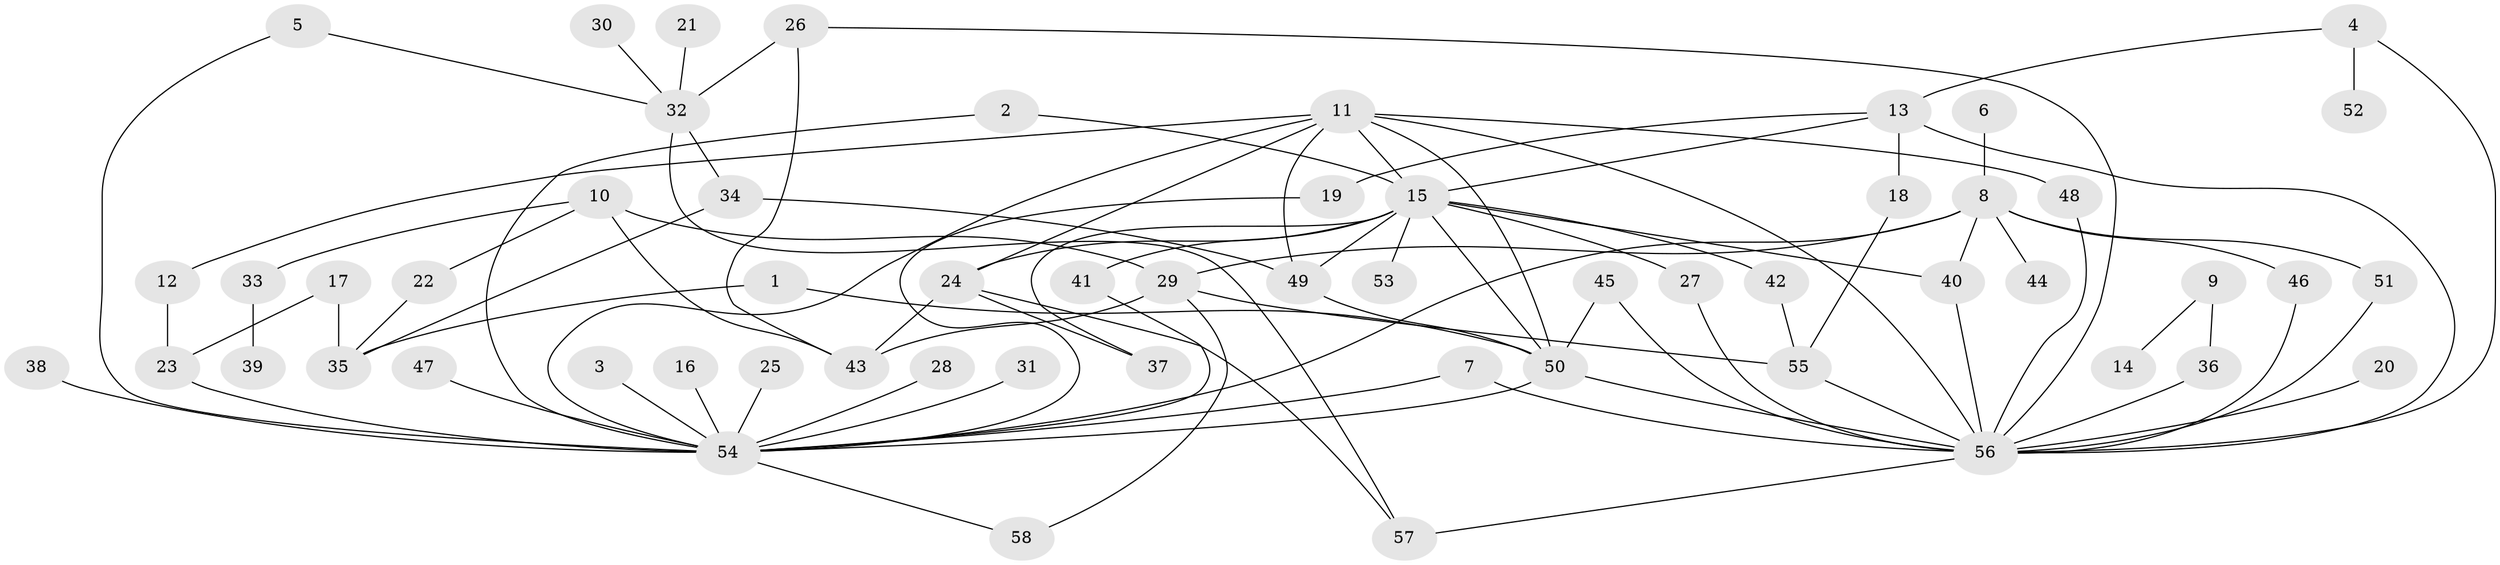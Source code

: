 // original degree distribution, {19: 0.006993006993006993, 8: 0.006993006993006993, 5: 0.06293706293706294, 10: 0.006993006993006993, 9: 0.013986013986013986, 6: 0.02097902097902098, 16: 0.006993006993006993, 21: 0.006993006993006993, 2: 0.16783216783216784, 7: 0.006993006993006993, 1: 0.5384615384615384, 3: 0.09090909090909091, 4: 0.06293706293706294}
// Generated by graph-tools (version 1.1) at 2025/36/03/04/25 23:36:39]
// undirected, 58 vertices, 92 edges
graph export_dot {
  node [color=gray90,style=filled];
  1;
  2;
  3;
  4;
  5;
  6;
  7;
  8;
  9;
  10;
  11;
  12;
  13;
  14;
  15;
  16;
  17;
  18;
  19;
  20;
  21;
  22;
  23;
  24;
  25;
  26;
  27;
  28;
  29;
  30;
  31;
  32;
  33;
  34;
  35;
  36;
  37;
  38;
  39;
  40;
  41;
  42;
  43;
  44;
  45;
  46;
  47;
  48;
  49;
  50;
  51;
  52;
  53;
  54;
  55;
  56;
  57;
  58;
  1 -- 35 [weight=1.0];
  1 -- 50 [weight=1.0];
  2 -- 15 [weight=1.0];
  2 -- 54 [weight=1.0];
  3 -- 54 [weight=1.0];
  4 -- 13 [weight=1.0];
  4 -- 52 [weight=1.0];
  4 -- 56 [weight=1.0];
  5 -- 32 [weight=1.0];
  5 -- 54 [weight=1.0];
  6 -- 8 [weight=1.0];
  7 -- 54 [weight=1.0];
  7 -- 56 [weight=1.0];
  8 -- 29 [weight=1.0];
  8 -- 40 [weight=1.0];
  8 -- 44 [weight=1.0];
  8 -- 46 [weight=1.0];
  8 -- 51 [weight=1.0];
  8 -- 54 [weight=1.0];
  9 -- 14 [weight=1.0];
  9 -- 36 [weight=1.0];
  10 -- 22 [weight=1.0];
  10 -- 29 [weight=1.0];
  10 -- 33 [weight=1.0];
  10 -- 43 [weight=1.0];
  11 -- 12 [weight=1.0];
  11 -- 15 [weight=1.0];
  11 -- 24 [weight=1.0];
  11 -- 48 [weight=1.0];
  11 -- 49 [weight=1.0];
  11 -- 50 [weight=1.0];
  11 -- 54 [weight=1.0];
  11 -- 56 [weight=1.0];
  12 -- 23 [weight=2.0];
  13 -- 15 [weight=1.0];
  13 -- 18 [weight=1.0];
  13 -- 19 [weight=1.0];
  13 -- 56 [weight=1.0];
  15 -- 24 [weight=1.0];
  15 -- 27 [weight=1.0];
  15 -- 37 [weight=1.0];
  15 -- 40 [weight=1.0];
  15 -- 41 [weight=1.0];
  15 -- 42 [weight=1.0];
  15 -- 49 [weight=1.0];
  15 -- 50 [weight=1.0];
  15 -- 53 [weight=1.0];
  16 -- 54 [weight=1.0];
  17 -- 23 [weight=1.0];
  17 -- 35 [weight=1.0];
  18 -- 55 [weight=1.0];
  19 -- 54 [weight=1.0];
  20 -- 56 [weight=1.0];
  21 -- 32 [weight=1.0];
  22 -- 35 [weight=1.0];
  23 -- 54 [weight=2.0];
  24 -- 37 [weight=1.0];
  24 -- 43 [weight=1.0];
  24 -- 57 [weight=1.0];
  25 -- 54 [weight=1.0];
  26 -- 32 [weight=1.0];
  26 -- 43 [weight=1.0];
  26 -- 56 [weight=1.0];
  27 -- 56 [weight=1.0];
  28 -- 54 [weight=1.0];
  29 -- 43 [weight=1.0];
  29 -- 55 [weight=1.0];
  29 -- 58 [weight=1.0];
  30 -- 32 [weight=1.0];
  31 -- 54 [weight=1.0];
  32 -- 34 [weight=1.0];
  32 -- 57 [weight=1.0];
  33 -- 39 [weight=1.0];
  34 -- 35 [weight=1.0];
  34 -- 49 [weight=1.0];
  36 -- 56 [weight=1.0];
  38 -- 54 [weight=1.0];
  40 -- 56 [weight=1.0];
  41 -- 54 [weight=1.0];
  42 -- 55 [weight=1.0];
  45 -- 50 [weight=1.0];
  45 -- 56 [weight=1.0];
  46 -- 56 [weight=1.0];
  47 -- 54 [weight=1.0];
  48 -- 56 [weight=1.0];
  49 -- 50 [weight=1.0];
  50 -- 54 [weight=1.0];
  50 -- 56 [weight=1.0];
  51 -- 56 [weight=1.0];
  54 -- 58 [weight=1.0];
  55 -- 56 [weight=1.0];
  56 -- 57 [weight=1.0];
}
